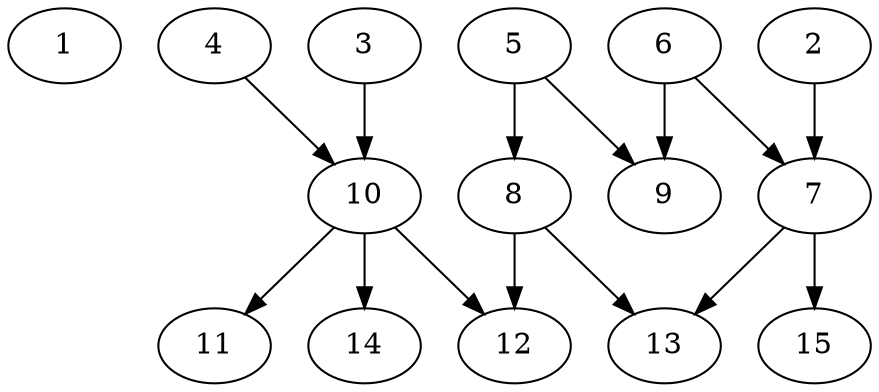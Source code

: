 // DAG automatically generated by daggen at Thu Oct  3 13:59:27 2019
// ./daggen --dot -n 15 --ccr 0.4 --fat 0.7 --regular 0.7 --density 0.6 --mindata 5242880 --maxdata 52428800 
digraph G {
  1 [size="93457920", alpha="0.06", expect_size="37383168"] 
  2 [size="98554880", alpha="0.05", expect_size="39421952"] 
  2 -> 7 [size ="39421952"]
  3 [size="65387520", alpha="0.16", expect_size="26155008"] 
  3 -> 10 [size ="26155008"]
  4 [size="107745280", alpha="0.03", expect_size="43098112"] 
  4 -> 10 [size ="43098112"]
  5 [size="105679360", alpha="0.04", expect_size="42271744"] 
  5 -> 8 [size ="42271744"]
  5 -> 9 [size ="42271744"]
  6 [size="112911360", alpha="0.17", expect_size="45164544"] 
  6 -> 7 [size ="45164544"]
  6 -> 9 [size ="45164544"]
  7 [size="42375680", alpha="0.08", expect_size="16950272"] 
  7 -> 13 [size ="16950272"]
  7 -> 15 [size ="16950272"]
  8 [size="67642880", alpha="0.01", expect_size="27057152"] 
  8 -> 12 [size ="27057152"]
  8 -> 13 [size ="27057152"]
  9 [size="29972480", alpha="0.09", expect_size="11988992"] 
  10 [size="57733120", alpha="0.13", expect_size="23093248"] 
  10 -> 11 [size ="23093248"]
  10 -> 12 [size ="23093248"]
  10 -> 14 [size ="23093248"]
  11 [size="100160000", alpha="0.15", expect_size="40064000"] 
  12 [size="17879040", alpha="0.17", expect_size="7151616"] 
  13 [size="45094400", alpha="0.18", expect_size="18037760"] 
  14 [size="21360640", alpha="0.03", expect_size="8544256"] 
  15 [size="37557760", alpha="0.02", expect_size="15023104"] 
}

